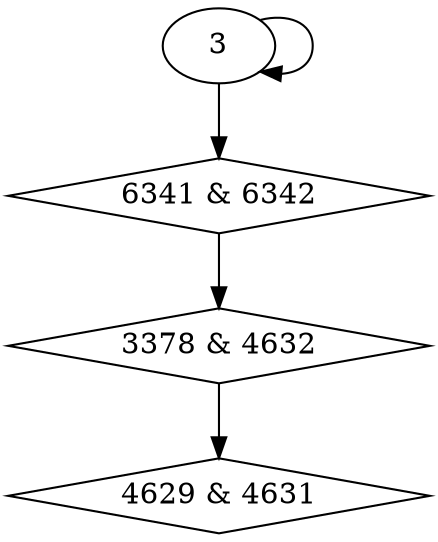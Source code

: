 digraph {
0 [label = "3378 & 4632", shape = diamond];
1 [label = "4629 & 4631", shape = diamond];
2 [label = "6341 & 6342", shape = diamond];
2 -> 0;
0 -> 1;
3 -> 2;
3 -> 3;
}
